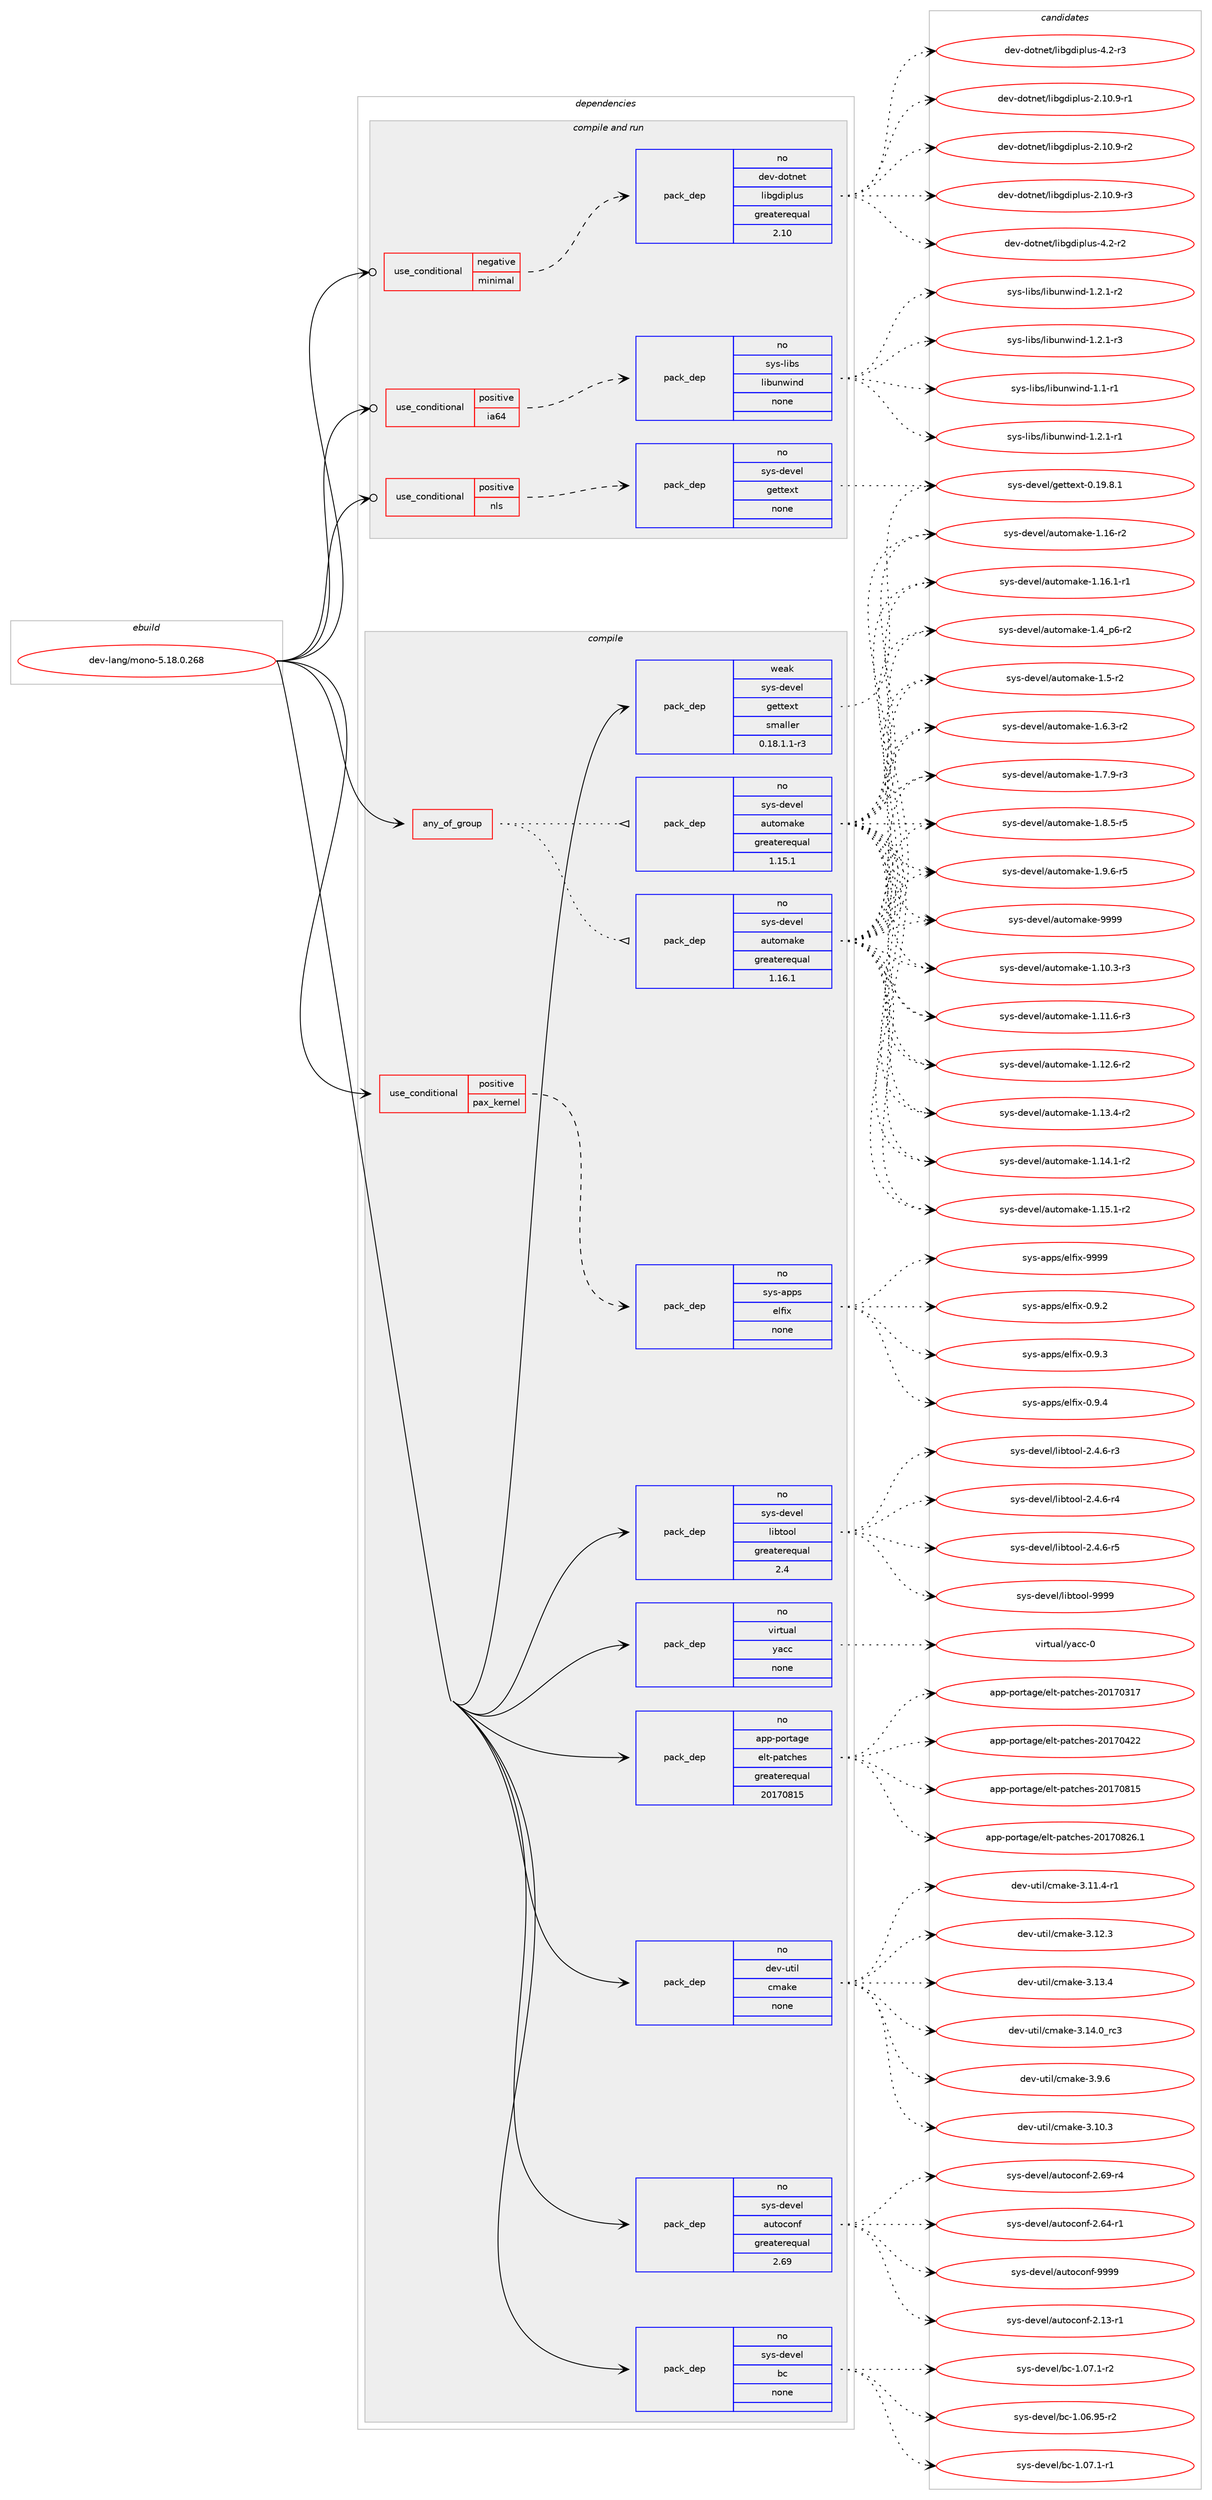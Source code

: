 digraph prolog {

# *************
# Graph options
# *************

newrank=true;
concentrate=true;
compound=true;
graph [rankdir=LR,fontname=Helvetica,fontsize=10,ranksep=1.5];#, ranksep=2.5, nodesep=0.2];
edge  [arrowhead=vee];
node  [fontname=Helvetica,fontsize=10];

# **********
# The ebuild
# **********

subgraph cluster_leftcol {
color=gray;
rank=same;
label=<<i>ebuild</i>>;
id [label="dev-lang/mono-5.18.0.268", color=red, width=4, href="../dev-lang/mono-5.18.0.268.svg"];
}

# ****************
# The dependencies
# ****************

subgraph cluster_midcol {
color=gray;
label=<<i>dependencies</i>>;
subgraph cluster_compile {
fillcolor="#eeeeee";
style=filled;
label=<<i>compile</i>>;
subgraph any21950 {
dependency1359601 [label=<<TABLE BORDER="0" CELLBORDER="1" CELLSPACING="0" CELLPADDING="4"><TR><TD CELLPADDING="10">any_of_group</TD></TR></TABLE>>, shape=none, color=red];subgraph pack973295 {
dependency1359602 [label=<<TABLE BORDER="0" CELLBORDER="1" CELLSPACING="0" CELLPADDING="4" WIDTH="220"><TR><TD ROWSPAN="6" CELLPADDING="30">pack_dep</TD></TR><TR><TD WIDTH="110">no</TD></TR><TR><TD>sys-devel</TD></TR><TR><TD>automake</TD></TR><TR><TD>greaterequal</TD></TR><TR><TD>1.16.1</TD></TR></TABLE>>, shape=none, color=blue];
}
dependency1359601:e -> dependency1359602:w [weight=20,style="dotted",arrowhead="oinv"];
subgraph pack973296 {
dependency1359603 [label=<<TABLE BORDER="0" CELLBORDER="1" CELLSPACING="0" CELLPADDING="4" WIDTH="220"><TR><TD ROWSPAN="6" CELLPADDING="30">pack_dep</TD></TR><TR><TD WIDTH="110">no</TD></TR><TR><TD>sys-devel</TD></TR><TR><TD>automake</TD></TR><TR><TD>greaterequal</TD></TR><TR><TD>1.15.1</TD></TR></TABLE>>, shape=none, color=blue];
}
dependency1359601:e -> dependency1359603:w [weight=20,style="dotted",arrowhead="oinv"];
}
id:e -> dependency1359601:w [weight=20,style="solid",arrowhead="vee"];
subgraph cond363804 {
dependency1359604 [label=<<TABLE BORDER="0" CELLBORDER="1" CELLSPACING="0" CELLPADDING="4"><TR><TD ROWSPAN="3" CELLPADDING="10">use_conditional</TD></TR><TR><TD>positive</TD></TR><TR><TD>pax_kernel</TD></TR></TABLE>>, shape=none, color=red];
subgraph pack973297 {
dependency1359605 [label=<<TABLE BORDER="0" CELLBORDER="1" CELLSPACING="0" CELLPADDING="4" WIDTH="220"><TR><TD ROWSPAN="6" CELLPADDING="30">pack_dep</TD></TR><TR><TD WIDTH="110">no</TD></TR><TR><TD>sys-apps</TD></TR><TR><TD>elfix</TD></TR><TR><TD>none</TD></TR><TR><TD></TD></TR></TABLE>>, shape=none, color=blue];
}
dependency1359604:e -> dependency1359605:w [weight=20,style="dashed",arrowhead="vee"];
}
id:e -> dependency1359604:w [weight=20,style="solid",arrowhead="vee"];
subgraph pack973298 {
dependency1359606 [label=<<TABLE BORDER="0" CELLBORDER="1" CELLSPACING="0" CELLPADDING="4" WIDTH="220"><TR><TD ROWSPAN="6" CELLPADDING="30">pack_dep</TD></TR><TR><TD WIDTH="110">no</TD></TR><TR><TD>app-portage</TD></TR><TR><TD>elt-patches</TD></TR><TR><TD>greaterequal</TD></TR><TR><TD>20170815</TD></TR></TABLE>>, shape=none, color=blue];
}
id:e -> dependency1359606:w [weight=20,style="solid",arrowhead="vee"];
subgraph pack973299 {
dependency1359607 [label=<<TABLE BORDER="0" CELLBORDER="1" CELLSPACING="0" CELLPADDING="4" WIDTH="220"><TR><TD ROWSPAN="6" CELLPADDING="30">pack_dep</TD></TR><TR><TD WIDTH="110">no</TD></TR><TR><TD>dev-util</TD></TR><TR><TD>cmake</TD></TR><TR><TD>none</TD></TR><TR><TD></TD></TR></TABLE>>, shape=none, color=blue];
}
id:e -> dependency1359607:w [weight=20,style="solid",arrowhead="vee"];
subgraph pack973300 {
dependency1359608 [label=<<TABLE BORDER="0" CELLBORDER="1" CELLSPACING="0" CELLPADDING="4" WIDTH="220"><TR><TD ROWSPAN="6" CELLPADDING="30">pack_dep</TD></TR><TR><TD WIDTH="110">no</TD></TR><TR><TD>sys-devel</TD></TR><TR><TD>autoconf</TD></TR><TR><TD>greaterequal</TD></TR><TR><TD>2.69</TD></TR></TABLE>>, shape=none, color=blue];
}
id:e -> dependency1359608:w [weight=20,style="solid",arrowhead="vee"];
subgraph pack973301 {
dependency1359609 [label=<<TABLE BORDER="0" CELLBORDER="1" CELLSPACING="0" CELLPADDING="4" WIDTH="220"><TR><TD ROWSPAN="6" CELLPADDING="30">pack_dep</TD></TR><TR><TD WIDTH="110">no</TD></TR><TR><TD>sys-devel</TD></TR><TR><TD>bc</TD></TR><TR><TD>none</TD></TR><TR><TD></TD></TR></TABLE>>, shape=none, color=blue];
}
id:e -> dependency1359609:w [weight=20,style="solid",arrowhead="vee"];
subgraph pack973302 {
dependency1359610 [label=<<TABLE BORDER="0" CELLBORDER="1" CELLSPACING="0" CELLPADDING="4" WIDTH="220"><TR><TD ROWSPAN="6" CELLPADDING="30">pack_dep</TD></TR><TR><TD WIDTH="110">no</TD></TR><TR><TD>sys-devel</TD></TR><TR><TD>libtool</TD></TR><TR><TD>greaterequal</TD></TR><TR><TD>2.4</TD></TR></TABLE>>, shape=none, color=blue];
}
id:e -> dependency1359610:w [weight=20,style="solid",arrowhead="vee"];
subgraph pack973303 {
dependency1359611 [label=<<TABLE BORDER="0" CELLBORDER="1" CELLSPACING="0" CELLPADDING="4" WIDTH="220"><TR><TD ROWSPAN="6" CELLPADDING="30">pack_dep</TD></TR><TR><TD WIDTH="110">no</TD></TR><TR><TD>virtual</TD></TR><TR><TD>yacc</TD></TR><TR><TD>none</TD></TR><TR><TD></TD></TR></TABLE>>, shape=none, color=blue];
}
id:e -> dependency1359611:w [weight=20,style="solid",arrowhead="vee"];
subgraph pack973304 {
dependency1359612 [label=<<TABLE BORDER="0" CELLBORDER="1" CELLSPACING="0" CELLPADDING="4" WIDTH="220"><TR><TD ROWSPAN="6" CELLPADDING="30">pack_dep</TD></TR><TR><TD WIDTH="110">weak</TD></TR><TR><TD>sys-devel</TD></TR><TR><TD>gettext</TD></TR><TR><TD>smaller</TD></TR><TR><TD>0.18.1.1-r3</TD></TR></TABLE>>, shape=none, color=blue];
}
id:e -> dependency1359612:w [weight=20,style="solid",arrowhead="vee"];
}
subgraph cluster_compileandrun {
fillcolor="#eeeeee";
style=filled;
label=<<i>compile and run</i>>;
subgraph cond363805 {
dependency1359613 [label=<<TABLE BORDER="0" CELLBORDER="1" CELLSPACING="0" CELLPADDING="4"><TR><TD ROWSPAN="3" CELLPADDING="10">use_conditional</TD></TR><TR><TD>negative</TD></TR><TR><TD>minimal</TD></TR></TABLE>>, shape=none, color=red];
subgraph pack973305 {
dependency1359614 [label=<<TABLE BORDER="0" CELLBORDER="1" CELLSPACING="0" CELLPADDING="4" WIDTH="220"><TR><TD ROWSPAN="6" CELLPADDING="30">pack_dep</TD></TR><TR><TD WIDTH="110">no</TD></TR><TR><TD>dev-dotnet</TD></TR><TR><TD>libgdiplus</TD></TR><TR><TD>greaterequal</TD></TR><TR><TD>2.10</TD></TR></TABLE>>, shape=none, color=blue];
}
dependency1359613:e -> dependency1359614:w [weight=20,style="dashed",arrowhead="vee"];
}
id:e -> dependency1359613:w [weight=20,style="solid",arrowhead="odotvee"];
subgraph cond363806 {
dependency1359615 [label=<<TABLE BORDER="0" CELLBORDER="1" CELLSPACING="0" CELLPADDING="4"><TR><TD ROWSPAN="3" CELLPADDING="10">use_conditional</TD></TR><TR><TD>positive</TD></TR><TR><TD>ia64</TD></TR></TABLE>>, shape=none, color=red];
subgraph pack973306 {
dependency1359616 [label=<<TABLE BORDER="0" CELLBORDER="1" CELLSPACING="0" CELLPADDING="4" WIDTH="220"><TR><TD ROWSPAN="6" CELLPADDING="30">pack_dep</TD></TR><TR><TD WIDTH="110">no</TD></TR><TR><TD>sys-libs</TD></TR><TR><TD>libunwind</TD></TR><TR><TD>none</TD></TR><TR><TD></TD></TR></TABLE>>, shape=none, color=blue];
}
dependency1359615:e -> dependency1359616:w [weight=20,style="dashed",arrowhead="vee"];
}
id:e -> dependency1359615:w [weight=20,style="solid",arrowhead="odotvee"];
subgraph cond363807 {
dependency1359617 [label=<<TABLE BORDER="0" CELLBORDER="1" CELLSPACING="0" CELLPADDING="4"><TR><TD ROWSPAN="3" CELLPADDING="10">use_conditional</TD></TR><TR><TD>positive</TD></TR><TR><TD>nls</TD></TR></TABLE>>, shape=none, color=red];
subgraph pack973307 {
dependency1359618 [label=<<TABLE BORDER="0" CELLBORDER="1" CELLSPACING="0" CELLPADDING="4" WIDTH="220"><TR><TD ROWSPAN="6" CELLPADDING="30">pack_dep</TD></TR><TR><TD WIDTH="110">no</TD></TR><TR><TD>sys-devel</TD></TR><TR><TD>gettext</TD></TR><TR><TD>none</TD></TR><TR><TD></TD></TR></TABLE>>, shape=none, color=blue];
}
dependency1359617:e -> dependency1359618:w [weight=20,style="dashed",arrowhead="vee"];
}
id:e -> dependency1359617:w [weight=20,style="solid",arrowhead="odotvee"];
}
subgraph cluster_run {
fillcolor="#eeeeee";
style=filled;
label=<<i>run</i>>;
}
}

# **************
# The candidates
# **************

subgraph cluster_choices {
rank=same;
color=gray;
label=<<i>candidates</i>>;

subgraph choice973295 {
color=black;
nodesep=1;
choice11512111545100101118101108479711711611110997107101454946494846514511451 [label="sys-devel/automake-1.10.3-r3", color=red, width=4,href="../sys-devel/automake-1.10.3-r3.svg"];
choice11512111545100101118101108479711711611110997107101454946494946544511451 [label="sys-devel/automake-1.11.6-r3", color=red, width=4,href="../sys-devel/automake-1.11.6-r3.svg"];
choice11512111545100101118101108479711711611110997107101454946495046544511450 [label="sys-devel/automake-1.12.6-r2", color=red, width=4,href="../sys-devel/automake-1.12.6-r2.svg"];
choice11512111545100101118101108479711711611110997107101454946495146524511450 [label="sys-devel/automake-1.13.4-r2", color=red, width=4,href="../sys-devel/automake-1.13.4-r2.svg"];
choice11512111545100101118101108479711711611110997107101454946495246494511450 [label="sys-devel/automake-1.14.1-r2", color=red, width=4,href="../sys-devel/automake-1.14.1-r2.svg"];
choice11512111545100101118101108479711711611110997107101454946495346494511450 [label="sys-devel/automake-1.15.1-r2", color=red, width=4,href="../sys-devel/automake-1.15.1-r2.svg"];
choice1151211154510010111810110847971171161111099710710145494649544511450 [label="sys-devel/automake-1.16-r2", color=red, width=4,href="../sys-devel/automake-1.16-r2.svg"];
choice11512111545100101118101108479711711611110997107101454946495446494511449 [label="sys-devel/automake-1.16.1-r1", color=red, width=4,href="../sys-devel/automake-1.16.1-r1.svg"];
choice115121115451001011181011084797117116111109971071014549465295112544511450 [label="sys-devel/automake-1.4_p6-r2", color=red, width=4,href="../sys-devel/automake-1.4_p6-r2.svg"];
choice11512111545100101118101108479711711611110997107101454946534511450 [label="sys-devel/automake-1.5-r2", color=red, width=4,href="../sys-devel/automake-1.5-r2.svg"];
choice115121115451001011181011084797117116111109971071014549465446514511450 [label="sys-devel/automake-1.6.3-r2", color=red, width=4,href="../sys-devel/automake-1.6.3-r2.svg"];
choice115121115451001011181011084797117116111109971071014549465546574511451 [label="sys-devel/automake-1.7.9-r3", color=red, width=4,href="../sys-devel/automake-1.7.9-r3.svg"];
choice115121115451001011181011084797117116111109971071014549465646534511453 [label="sys-devel/automake-1.8.5-r5", color=red, width=4,href="../sys-devel/automake-1.8.5-r5.svg"];
choice115121115451001011181011084797117116111109971071014549465746544511453 [label="sys-devel/automake-1.9.6-r5", color=red, width=4,href="../sys-devel/automake-1.9.6-r5.svg"];
choice115121115451001011181011084797117116111109971071014557575757 [label="sys-devel/automake-9999", color=red, width=4,href="../sys-devel/automake-9999.svg"];
dependency1359602:e -> choice11512111545100101118101108479711711611110997107101454946494846514511451:w [style=dotted,weight="100"];
dependency1359602:e -> choice11512111545100101118101108479711711611110997107101454946494946544511451:w [style=dotted,weight="100"];
dependency1359602:e -> choice11512111545100101118101108479711711611110997107101454946495046544511450:w [style=dotted,weight="100"];
dependency1359602:e -> choice11512111545100101118101108479711711611110997107101454946495146524511450:w [style=dotted,weight="100"];
dependency1359602:e -> choice11512111545100101118101108479711711611110997107101454946495246494511450:w [style=dotted,weight="100"];
dependency1359602:e -> choice11512111545100101118101108479711711611110997107101454946495346494511450:w [style=dotted,weight="100"];
dependency1359602:e -> choice1151211154510010111810110847971171161111099710710145494649544511450:w [style=dotted,weight="100"];
dependency1359602:e -> choice11512111545100101118101108479711711611110997107101454946495446494511449:w [style=dotted,weight="100"];
dependency1359602:e -> choice115121115451001011181011084797117116111109971071014549465295112544511450:w [style=dotted,weight="100"];
dependency1359602:e -> choice11512111545100101118101108479711711611110997107101454946534511450:w [style=dotted,weight="100"];
dependency1359602:e -> choice115121115451001011181011084797117116111109971071014549465446514511450:w [style=dotted,weight="100"];
dependency1359602:e -> choice115121115451001011181011084797117116111109971071014549465546574511451:w [style=dotted,weight="100"];
dependency1359602:e -> choice115121115451001011181011084797117116111109971071014549465646534511453:w [style=dotted,weight="100"];
dependency1359602:e -> choice115121115451001011181011084797117116111109971071014549465746544511453:w [style=dotted,weight="100"];
dependency1359602:e -> choice115121115451001011181011084797117116111109971071014557575757:w [style=dotted,weight="100"];
}
subgraph choice973296 {
color=black;
nodesep=1;
choice11512111545100101118101108479711711611110997107101454946494846514511451 [label="sys-devel/automake-1.10.3-r3", color=red, width=4,href="../sys-devel/automake-1.10.3-r3.svg"];
choice11512111545100101118101108479711711611110997107101454946494946544511451 [label="sys-devel/automake-1.11.6-r3", color=red, width=4,href="../sys-devel/automake-1.11.6-r3.svg"];
choice11512111545100101118101108479711711611110997107101454946495046544511450 [label="sys-devel/automake-1.12.6-r2", color=red, width=4,href="../sys-devel/automake-1.12.6-r2.svg"];
choice11512111545100101118101108479711711611110997107101454946495146524511450 [label="sys-devel/automake-1.13.4-r2", color=red, width=4,href="../sys-devel/automake-1.13.4-r2.svg"];
choice11512111545100101118101108479711711611110997107101454946495246494511450 [label="sys-devel/automake-1.14.1-r2", color=red, width=4,href="../sys-devel/automake-1.14.1-r2.svg"];
choice11512111545100101118101108479711711611110997107101454946495346494511450 [label="sys-devel/automake-1.15.1-r2", color=red, width=4,href="../sys-devel/automake-1.15.1-r2.svg"];
choice1151211154510010111810110847971171161111099710710145494649544511450 [label="sys-devel/automake-1.16-r2", color=red, width=4,href="../sys-devel/automake-1.16-r2.svg"];
choice11512111545100101118101108479711711611110997107101454946495446494511449 [label="sys-devel/automake-1.16.1-r1", color=red, width=4,href="../sys-devel/automake-1.16.1-r1.svg"];
choice115121115451001011181011084797117116111109971071014549465295112544511450 [label="sys-devel/automake-1.4_p6-r2", color=red, width=4,href="../sys-devel/automake-1.4_p6-r2.svg"];
choice11512111545100101118101108479711711611110997107101454946534511450 [label="sys-devel/automake-1.5-r2", color=red, width=4,href="../sys-devel/automake-1.5-r2.svg"];
choice115121115451001011181011084797117116111109971071014549465446514511450 [label="sys-devel/automake-1.6.3-r2", color=red, width=4,href="../sys-devel/automake-1.6.3-r2.svg"];
choice115121115451001011181011084797117116111109971071014549465546574511451 [label="sys-devel/automake-1.7.9-r3", color=red, width=4,href="../sys-devel/automake-1.7.9-r3.svg"];
choice115121115451001011181011084797117116111109971071014549465646534511453 [label="sys-devel/automake-1.8.5-r5", color=red, width=4,href="../sys-devel/automake-1.8.5-r5.svg"];
choice115121115451001011181011084797117116111109971071014549465746544511453 [label="sys-devel/automake-1.9.6-r5", color=red, width=4,href="../sys-devel/automake-1.9.6-r5.svg"];
choice115121115451001011181011084797117116111109971071014557575757 [label="sys-devel/automake-9999", color=red, width=4,href="../sys-devel/automake-9999.svg"];
dependency1359603:e -> choice11512111545100101118101108479711711611110997107101454946494846514511451:w [style=dotted,weight="100"];
dependency1359603:e -> choice11512111545100101118101108479711711611110997107101454946494946544511451:w [style=dotted,weight="100"];
dependency1359603:e -> choice11512111545100101118101108479711711611110997107101454946495046544511450:w [style=dotted,weight="100"];
dependency1359603:e -> choice11512111545100101118101108479711711611110997107101454946495146524511450:w [style=dotted,weight="100"];
dependency1359603:e -> choice11512111545100101118101108479711711611110997107101454946495246494511450:w [style=dotted,weight="100"];
dependency1359603:e -> choice11512111545100101118101108479711711611110997107101454946495346494511450:w [style=dotted,weight="100"];
dependency1359603:e -> choice1151211154510010111810110847971171161111099710710145494649544511450:w [style=dotted,weight="100"];
dependency1359603:e -> choice11512111545100101118101108479711711611110997107101454946495446494511449:w [style=dotted,weight="100"];
dependency1359603:e -> choice115121115451001011181011084797117116111109971071014549465295112544511450:w [style=dotted,weight="100"];
dependency1359603:e -> choice11512111545100101118101108479711711611110997107101454946534511450:w [style=dotted,weight="100"];
dependency1359603:e -> choice115121115451001011181011084797117116111109971071014549465446514511450:w [style=dotted,weight="100"];
dependency1359603:e -> choice115121115451001011181011084797117116111109971071014549465546574511451:w [style=dotted,weight="100"];
dependency1359603:e -> choice115121115451001011181011084797117116111109971071014549465646534511453:w [style=dotted,weight="100"];
dependency1359603:e -> choice115121115451001011181011084797117116111109971071014549465746544511453:w [style=dotted,weight="100"];
dependency1359603:e -> choice115121115451001011181011084797117116111109971071014557575757:w [style=dotted,weight="100"];
}
subgraph choice973297 {
color=black;
nodesep=1;
choice115121115459711211211547101108102105120454846574650 [label="sys-apps/elfix-0.9.2", color=red, width=4,href="../sys-apps/elfix-0.9.2.svg"];
choice115121115459711211211547101108102105120454846574651 [label="sys-apps/elfix-0.9.3", color=red, width=4,href="../sys-apps/elfix-0.9.3.svg"];
choice115121115459711211211547101108102105120454846574652 [label="sys-apps/elfix-0.9.4", color=red, width=4,href="../sys-apps/elfix-0.9.4.svg"];
choice1151211154597112112115471011081021051204557575757 [label="sys-apps/elfix-9999", color=red, width=4,href="../sys-apps/elfix-9999.svg"];
dependency1359605:e -> choice115121115459711211211547101108102105120454846574650:w [style=dotted,weight="100"];
dependency1359605:e -> choice115121115459711211211547101108102105120454846574651:w [style=dotted,weight="100"];
dependency1359605:e -> choice115121115459711211211547101108102105120454846574652:w [style=dotted,weight="100"];
dependency1359605:e -> choice1151211154597112112115471011081021051204557575757:w [style=dotted,weight="100"];
}
subgraph choice973298 {
color=black;
nodesep=1;
choice97112112451121111141169710310147101108116451129711699104101115455048495548514955 [label="app-portage/elt-patches-20170317", color=red, width=4,href="../app-portage/elt-patches-20170317.svg"];
choice97112112451121111141169710310147101108116451129711699104101115455048495548525050 [label="app-portage/elt-patches-20170422", color=red, width=4,href="../app-portage/elt-patches-20170422.svg"];
choice97112112451121111141169710310147101108116451129711699104101115455048495548564953 [label="app-portage/elt-patches-20170815", color=red, width=4,href="../app-portage/elt-patches-20170815.svg"];
choice971121124511211111411697103101471011081164511297116991041011154550484955485650544649 [label="app-portage/elt-patches-20170826.1", color=red, width=4,href="../app-portage/elt-patches-20170826.1.svg"];
dependency1359606:e -> choice97112112451121111141169710310147101108116451129711699104101115455048495548514955:w [style=dotted,weight="100"];
dependency1359606:e -> choice97112112451121111141169710310147101108116451129711699104101115455048495548525050:w [style=dotted,weight="100"];
dependency1359606:e -> choice97112112451121111141169710310147101108116451129711699104101115455048495548564953:w [style=dotted,weight="100"];
dependency1359606:e -> choice971121124511211111411697103101471011081164511297116991041011154550484955485650544649:w [style=dotted,weight="100"];
}
subgraph choice973299 {
color=black;
nodesep=1;
choice1001011184511711610510847991099710710145514649484651 [label="dev-util/cmake-3.10.3", color=red, width=4,href="../dev-util/cmake-3.10.3.svg"];
choice10010111845117116105108479910997107101455146494946524511449 [label="dev-util/cmake-3.11.4-r1", color=red, width=4,href="../dev-util/cmake-3.11.4-r1.svg"];
choice1001011184511711610510847991099710710145514649504651 [label="dev-util/cmake-3.12.3", color=red, width=4,href="../dev-util/cmake-3.12.3.svg"];
choice1001011184511711610510847991099710710145514649514652 [label="dev-util/cmake-3.13.4", color=red, width=4,href="../dev-util/cmake-3.13.4.svg"];
choice1001011184511711610510847991099710710145514649524648951149951 [label="dev-util/cmake-3.14.0_rc3", color=red, width=4,href="../dev-util/cmake-3.14.0_rc3.svg"];
choice10010111845117116105108479910997107101455146574654 [label="dev-util/cmake-3.9.6", color=red, width=4,href="../dev-util/cmake-3.9.6.svg"];
dependency1359607:e -> choice1001011184511711610510847991099710710145514649484651:w [style=dotted,weight="100"];
dependency1359607:e -> choice10010111845117116105108479910997107101455146494946524511449:w [style=dotted,weight="100"];
dependency1359607:e -> choice1001011184511711610510847991099710710145514649504651:w [style=dotted,weight="100"];
dependency1359607:e -> choice1001011184511711610510847991099710710145514649514652:w [style=dotted,weight="100"];
dependency1359607:e -> choice1001011184511711610510847991099710710145514649524648951149951:w [style=dotted,weight="100"];
dependency1359607:e -> choice10010111845117116105108479910997107101455146574654:w [style=dotted,weight="100"];
}
subgraph choice973300 {
color=black;
nodesep=1;
choice1151211154510010111810110847971171161119911111010245504649514511449 [label="sys-devel/autoconf-2.13-r1", color=red, width=4,href="../sys-devel/autoconf-2.13-r1.svg"];
choice1151211154510010111810110847971171161119911111010245504654524511449 [label="sys-devel/autoconf-2.64-r1", color=red, width=4,href="../sys-devel/autoconf-2.64-r1.svg"];
choice1151211154510010111810110847971171161119911111010245504654574511452 [label="sys-devel/autoconf-2.69-r4", color=red, width=4,href="../sys-devel/autoconf-2.69-r4.svg"];
choice115121115451001011181011084797117116111991111101024557575757 [label="sys-devel/autoconf-9999", color=red, width=4,href="../sys-devel/autoconf-9999.svg"];
dependency1359608:e -> choice1151211154510010111810110847971171161119911111010245504649514511449:w [style=dotted,weight="100"];
dependency1359608:e -> choice1151211154510010111810110847971171161119911111010245504654524511449:w [style=dotted,weight="100"];
dependency1359608:e -> choice1151211154510010111810110847971171161119911111010245504654574511452:w [style=dotted,weight="100"];
dependency1359608:e -> choice115121115451001011181011084797117116111991111101024557575757:w [style=dotted,weight="100"];
}
subgraph choice973301 {
color=black;
nodesep=1;
choice1151211154510010111810110847989945494648544657534511450 [label="sys-devel/bc-1.06.95-r2", color=red, width=4,href="../sys-devel/bc-1.06.95-r2.svg"];
choice11512111545100101118101108479899454946485546494511449 [label="sys-devel/bc-1.07.1-r1", color=red, width=4,href="../sys-devel/bc-1.07.1-r1.svg"];
choice11512111545100101118101108479899454946485546494511450 [label="sys-devel/bc-1.07.1-r2", color=red, width=4,href="../sys-devel/bc-1.07.1-r2.svg"];
dependency1359609:e -> choice1151211154510010111810110847989945494648544657534511450:w [style=dotted,weight="100"];
dependency1359609:e -> choice11512111545100101118101108479899454946485546494511449:w [style=dotted,weight="100"];
dependency1359609:e -> choice11512111545100101118101108479899454946485546494511450:w [style=dotted,weight="100"];
}
subgraph choice973302 {
color=black;
nodesep=1;
choice1151211154510010111810110847108105981161111111084550465246544511451 [label="sys-devel/libtool-2.4.6-r3", color=red, width=4,href="../sys-devel/libtool-2.4.6-r3.svg"];
choice1151211154510010111810110847108105981161111111084550465246544511452 [label="sys-devel/libtool-2.4.6-r4", color=red, width=4,href="../sys-devel/libtool-2.4.6-r4.svg"];
choice1151211154510010111810110847108105981161111111084550465246544511453 [label="sys-devel/libtool-2.4.6-r5", color=red, width=4,href="../sys-devel/libtool-2.4.6-r5.svg"];
choice1151211154510010111810110847108105981161111111084557575757 [label="sys-devel/libtool-9999", color=red, width=4,href="../sys-devel/libtool-9999.svg"];
dependency1359610:e -> choice1151211154510010111810110847108105981161111111084550465246544511451:w [style=dotted,weight="100"];
dependency1359610:e -> choice1151211154510010111810110847108105981161111111084550465246544511452:w [style=dotted,weight="100"];
dependency1359610:e -> choice1151211154510010111810110847108105981161111111084550465246544511453:w [style=dotted,weight="100"];
dependency1359610:e -> choice1151211154510010111810110847108105981161111111084557575757:w [style=dotted,weight="100"];
}
subgraph choice973303 {
color=black;
nodesep=1;
choice11810511411611797108471219799994548 [label="virtual/yacc-0", color=red, width=4,href="../virtual/yacc-0.svg"];
dependency1359611:e -> choice11810511411611797108471219799994548:w [style=dotted,weight="100"];
}
subgraph choice973304 {
color=black;
nodesep=1;
choice1151211154510010111810110847103101116116101120116454846495746564649 [label="sys-devel/gettext-0.19.8.1", color=red, width=4,href="../sys-devel/gettext-0.19.8.1.svg"];
dependency1359612:e -> choice1151211154510010111810110847103101116116101120116454846495746564649:w [style=dotted,weight="100"];
}
subgraph choice973305 {
color=black;
nodesep=1;
choice100101118451001111161101011164710810598103100105112108117115455046494846574511449 [label="dev-dotnet/libgdiplus-2.10.9-r1", color=red, width=4,href="../dev-dotnet/libgdiplus-2.10.9-r1.svg"];
choice100101118451001111161101011164710810598103100105112108117115455046494846574511450 [label="dev-dotnet/libgdiplus-2.10.9-r2", color=red, width=4,href="../dev-dotnet/libgdiplus-2.10.9-r2.svg"];
choice100101118451001111161101011164710810598103100105112108117115455046494846574511451 [label="dev-dotnet/libgdiplus-2.10.9-r3", color=red, width=4,href="../dev-dotnet/libgdiplus-2.10.9-r3.svg"];
choice100101118451001111161101011164710810598103100105112108117115455246504511450 [label="dev-dotnet/libgdiplus-4.2-r2", color=red, width=4,href="../dev-dotnet/libgdiplus-4.2-r2.svg"];
choice100101118451001111161101011164710810598103100105112108117115455246504511451 [label="dev-dotnet/libgdiplus-4.2-r3", color=red, width=4,href="../dev-dotnet/libgdiplus-4.2-r3.svg"];
dependency1359614:e -> choice100101118451001111161101011164710810598103100105112108117115455046494846574511449:w [style=dotted,weight="100"];
dependency1359614:e -> choice100101118451001111161101011164710810598103100105112108117115455046494846574511450:w [style=dotted,weight="100"];
dependency1359614:e -> choice100101118451001111161101011164710810598103100105112108117115455046494846574511451:w [style=dotted,weight="100"];
dependency1359614:e -> choice100101118451001111161101011164710810598103100105112108117115455246504511450:w [style=dotted,weight="100"];
dependency1359614:e -> choice100101118451001111161101011164710810598103100105112108117115455246504511451:w [style=dotted,weight="100"];
}
subgraph choice973306 {
color=black;
nodesep=1;
choice11512111545108105981154710810598117110119105110100454946494511449 [label="sys-libs/libunwind-1.1-r1", color=red, width=4,href="../sys-libs/libunwind-1.1-r1.svg"];
choice115121115451081059811547108105981171101191051101004549465046494511449 [label="sys-libs/libunwind-1.2.1-r1", color=red, width=4,href="../sys-libs/libunwind-1.2.1-r1.svg"];
choice115121115451081059811547108105981171101191051101004549465046494511450 [label="sys-libs/libunwind-1.2.1-r2", color=red, width=4,href="../sys-libs/libunwind-1.2.1-r2.svg"];
choice115121115451081059811547108105981171101191051101004549465046494511451 [label="sys-libs/libunwind-1.2.1-r3", color=red, width=4,href="../sys-libs/libunwind-1.2.1-r3.svg"];
dependency1359616:e -> choice11512111545108105981154710810598117110119105110100454946494511449:w [style=dotted,weight="100"];
dependency1359616:e -> choice115121115451081059811547108105981171101191051101004549465046494511449:w [style=dotted,weight="100"];
dependency1359616:e -> choice115121115451081059811547108105981171101191051101004549465046494511450:w [style=dotted,weight="100"];
dependency1359616:e -> choice115121115451081059811547108105981171101191051101004549465046494511451:w [style=dotted,weight="100"];
}
subgraph choice973307 {
color=black;
nodesep=1;
choice1151211154510010111810110847103101116116101120116454846495746564649 [label="sys-devel/gettext-0.19.8.1", color=red, width=4,href="../sys-devel/gettext-0.19.8.1.svg"];
dependency1359618:e -> choice1151211154510010111810110847103101116116101120116454846495746564649:w [style=dotted,weight="100"];
}
}

}
